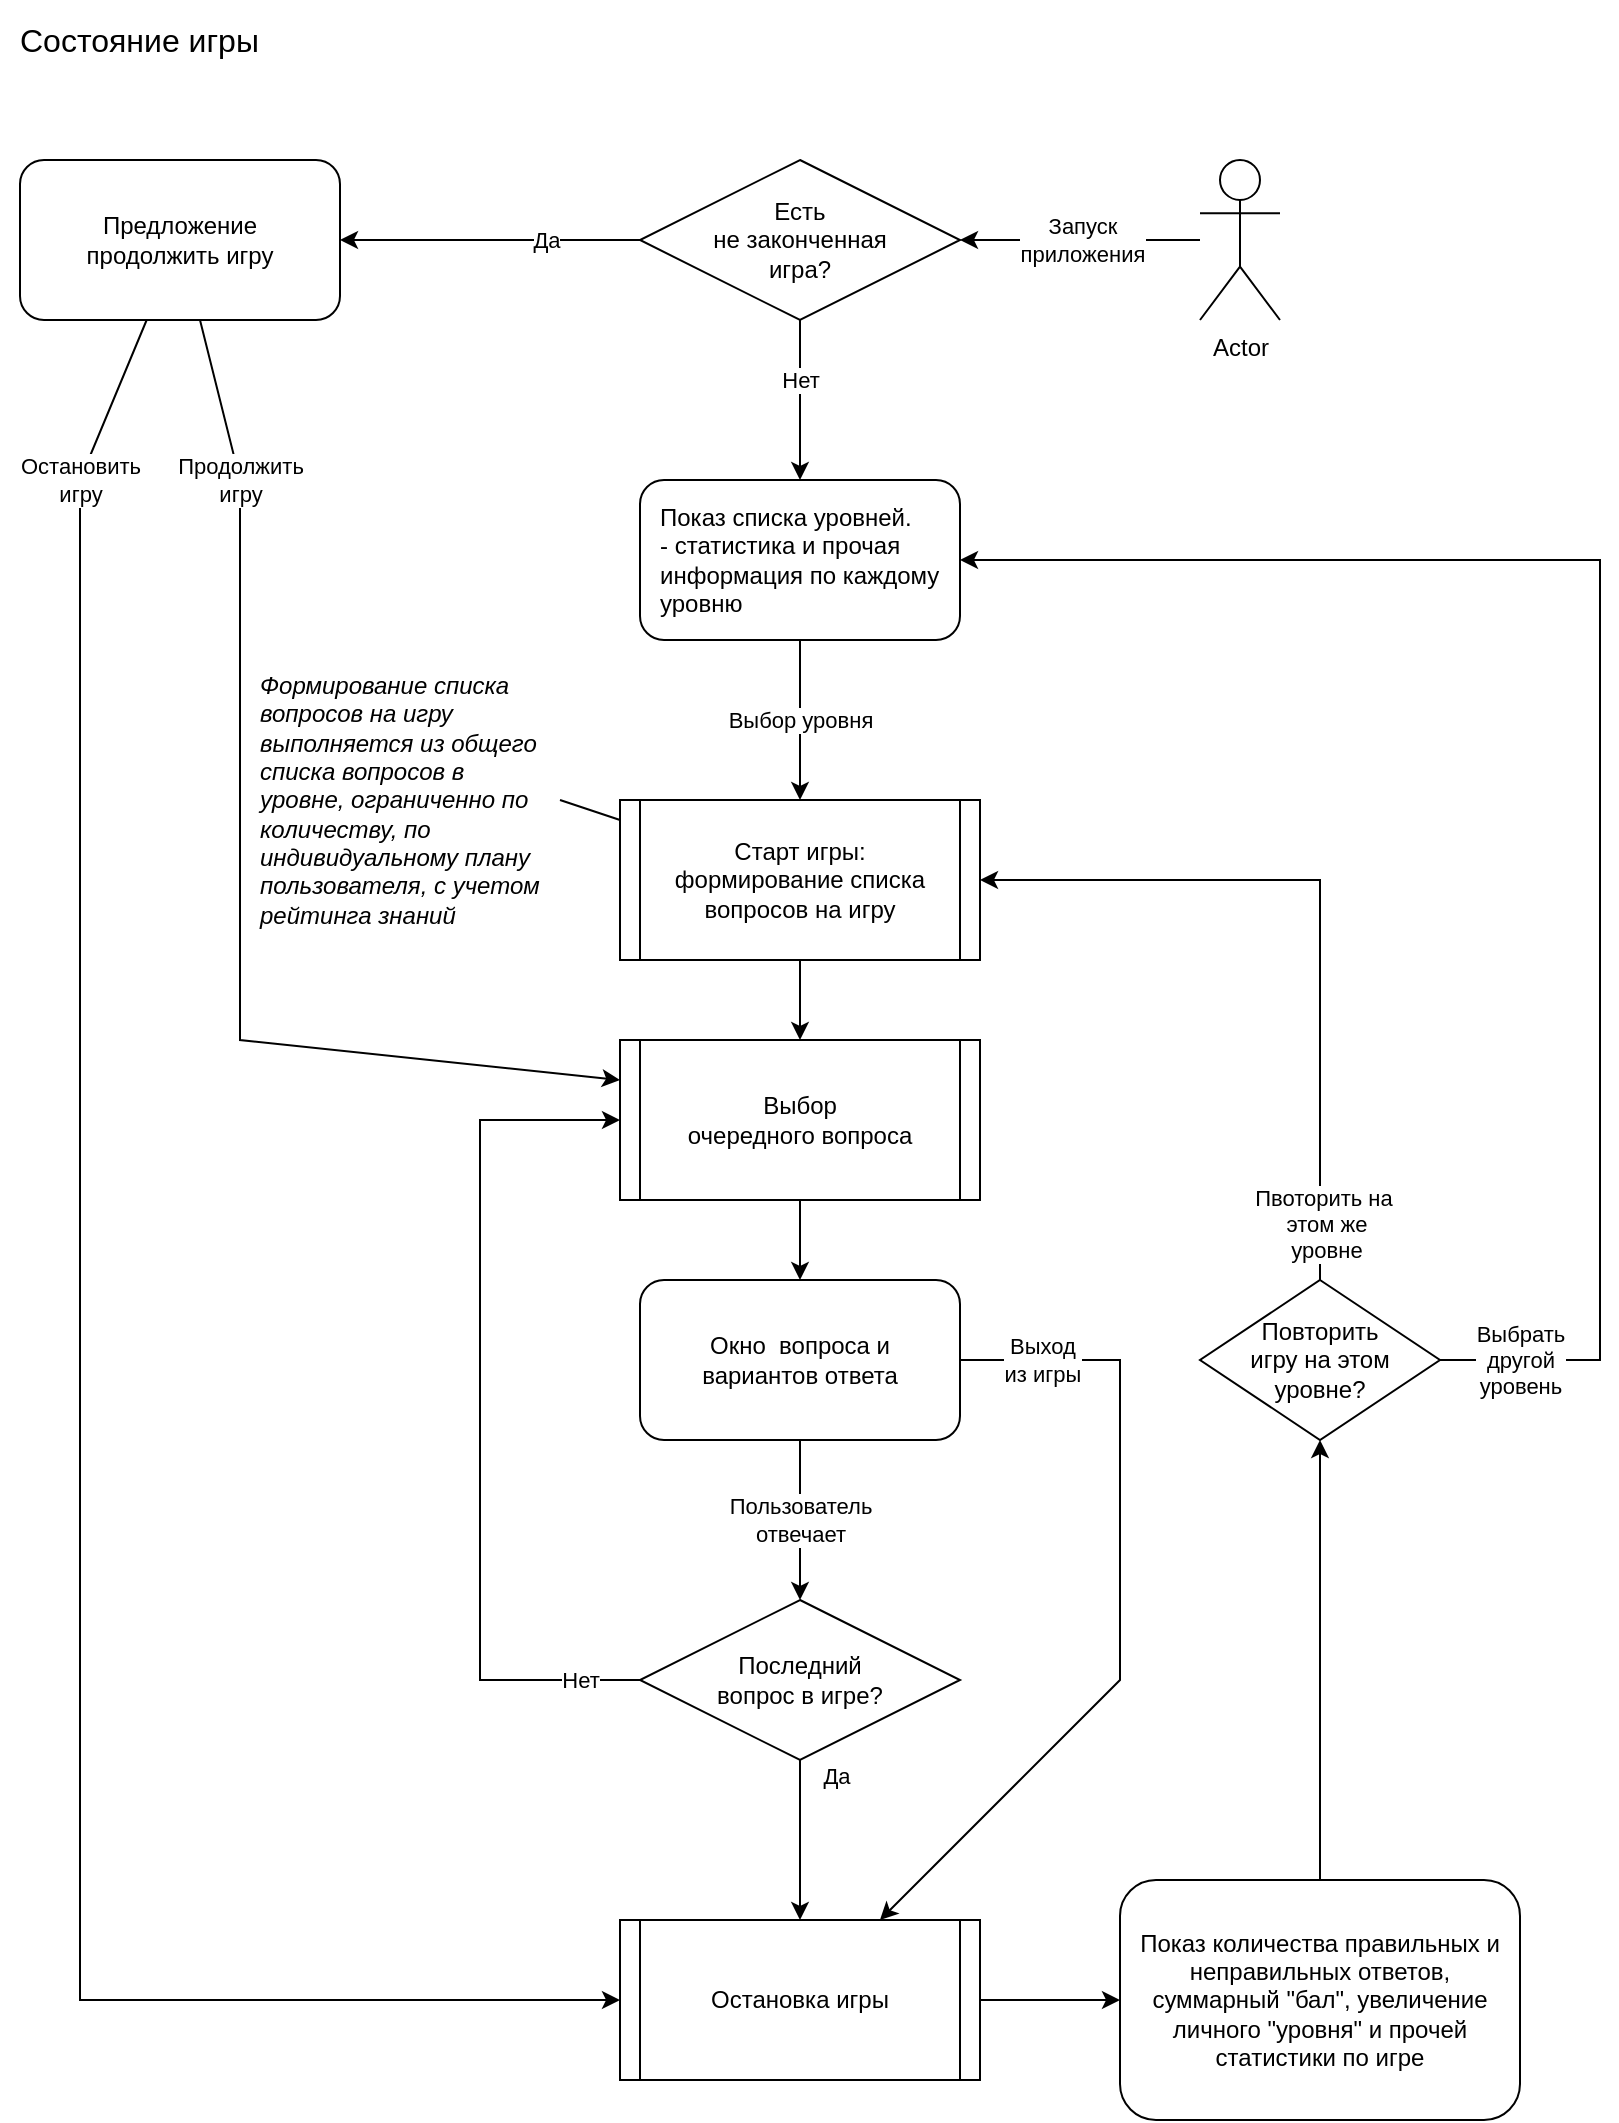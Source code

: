 <mxfile version="20.5.3" type="embed"><diagram id="C5RBs43oDa-KdzZeNtuy" name="Page-1"><mxGraphModel dx="1400" dy="1078" grid="1" gridSize="10" guides="1" tooltips="1" connect="1" arrows="1" fold="1" page="1" pageScale="1" pageWidth="827" pageHeight="1169" math="0" shadow="0"><root><mxCell id="WIyWlLk6GJQsqaUBKTNV-0"/><mxCell id="WIyWlLk6GJQsqaUBKTNV-1" parent="WIyWlLk6GJQsqaUBKTNV-0"/><mxCell id="WIyWlLk6GJQsqaUBKTNV-3" value="Окно&amp;nbsp; вопроса и вариантов ответа" style="rounded=1;whiteSpace=wrap;html=1;fontSize=12;glass=0;strokeWidth=1;shadow=0;spacing=10;" parent="WIyWlLk6GJQsqaUBKTNV-1" vertex="1"><mxGeometry x="320" y="640" width="160" height="80" as="geometry"/></mxCell><mxCell id="Wa4zjlMW-Ga0Yt3BIg9S-1" value="Состояние игры" style="text;html=1;strokeColor=none;fillColor=none;align=left;verticalAlign=middle;whiteSpace=wrap;rounded=0;fontSize=16;spacing=10;" parent="WIyWlLk6GJQsqaUBKTNV-1" vertex="1"><mxGeometry width="320" height="40" as="geometry"/></mxCell><mxCell id="Wa4zjlMW-Ga0Yt3BIg9S-23" value="Нет" style="endArrow=classic;html=1;rounded=0;" parent="WIyWlLk6GJQsqaUBKTNV-1" source="Wa4zjlMW-Ga0Yt3BIg9S-39" target="Wa4zjlMW-Ga0Yt3BIg9S-38" edge="1"><mxGeometry x="-0.25" relative="1" as="geometry"><mxPoint x="140" y="360" as="sourcePoint"/><mxPoint x="320" y="240" as="targetPoint"/><mxPoint as="offset"/></mxGeometry></mxCell><mxCell id="Wa4zjlMW-Ga0Yt3BIg9S-38" value="Показ списка уровней.&lt;br&gt;- статистика и прочая информация по каждому уровню" style="rounded=1;whiteSpace=wrap;html=1;align=left;spacing=10;" parent="WIyWlLk6GJQsqaUBKTNV-1" vertex="1"><mxGeometry x="320" y="240" width="160" height="80" as="geometry"/></mxCell><mxCell id="Wa4zjlMW-Ga0Yt3BIg9S-39" value="Есть&lt;br&gt;не законченная &lt;br&gt;игра?" style="rhombus;whiteSpace=wrap;html=1;" parent="WIyWlLk6GJQsqaUBKTNV-1" vertex="1"><mxGeometry x="320" y="80" width="160" height="80" as="geometry"/></mxCell><mxCell id="Wa4zjlMW-Ga0Yt3BIg9S-40" value="" style="html=1;rounded=0;strokeWidth=1;entryX=0.5;entryY=0;entryDx=0;entryDy=0;exitX=0.5;exitY=1;exitDx=0;exitDy=0;" parent="WIyWlLk6GJQsqaUBKTNV-1" source="Wa4zjlMW-Ga0Yt3BIg9S-60" target="Wa4zjlMW-Ga0Yt3BIg9S-62" edge="1"><mxGeometry width="100" relative="1" as="geometry"><mxPoint x="414.231" y="480" as="sourcePoint"/><mxPoint x="405" y="520" as="targetPoint"/></mxGeometry></mxCell><mxCell id="Wa4zjlMW-Ga0Yt3BIg9S-43" value="Последний &lt;br&gt;вопрос в игре?" style="strokeWidth=1;html=1;shape=mxgraph.flowchart.decision;whiteSpace=wrap;" parent="WIyWlLk6GJQsqaUBKTNV-1" vertex="1"><mxGeometry x="320" y="800" width="160" height="80" as="geometry"/></mxCell><mxCell id="Wa4zjlMW-Ga0Yt3BIg9S-45" value="Выбор уровня" style="html=1;rounded=0;strokeWidth=1;entryX=0.5;entryY=0;entryDx=0;entryDy=0;" parent="WIyWlLk6GJQsqaUBKTNV-1" source="Wa4zjlMW-Ga0Yt3BIg9S-38" target="Wa4zjlMW-Ga0Yt3BIg9S-60" edge="1"><mxGeometry width="100" relative="1" as="geometry"><mxPoint x="400" y="320" as="sourcePoint"/><mxPoint x="416.296" y="390" as="targetPoint"/></mxGeometry></mxCell><mxCell id="Wa4zjlMW-Ga0Yt3BIg9S-48" value="Пользователь &lt;br&gt;отвечает" style="endArrow=classic;html=1;rounded=0;exitX=0.5;exitY=1;exitDx=0;exitDy=0;" parent="WIyWlLk6GJQsqaUBKTNV-1" source="WIyWlLk6GJQsqaUBKTNV-3" target="Wa4zjlMW-Ga0Yt3BIg9S-43" edge="1"><mxGeometry width="50" height="50" relative="1" as="geometry"><mxPoint x="390" y="880" as="sourcePoint"/><mxPoint x="560" y="730" as="targetPoint"/><Array as="points"/></mxGeometry></mxCell><mxCell id="Wa4zjlMW-Ga0Yt3BIg9S-50" value="Выход&lt;br&gt;из игры" style="endArrow=classic;html=1;rounded=0;exitX=1;exitY=0.5;exitDx=0;exitDy=0;" parent="WIyWlLk6GJQsqaUBKTNV-1" source="WIyWlLk6GJQsqaUBKTNV-3" target="Wa4zjlMW-Ga0Yt3BIg9S-61" edge="1"><mxGeometry x="-0.8" width="50" height="50" relative="1" as="geometry"><mxPoint x="510" y="560" as="sourcePoint"/><mxPoint x="540" y="480" as="targetPoint"/><Array as="points"><mxPoint x="560" y="680"/><mxPoint x="560" y="840"/></Array><mxPoint as="offset"/></mxGeometry></mxCell><mxCell id="Wa4zjlMW-Ga0Yt3BIg9S-51" value="" style="endArrow=classic;html=1;rounded=0;" parent="WIyWlLk6GJQsqaUBKTNV-1" source="Wa4zjlMW-Ga0Yt3BIg9S-43" target="Wa4zjlMW-Ga0Yt3BIg9S-61" edge="1"><mxGeometry width="50" height="50" relative="1" as="geometry"><mxPoint x="430" y="730" as="sourcePoint"/><mxPoint x="590" y="930" as="targetPoint"/><Array as="points"/></mxGeometry></mxCell><mxCell id="Wa4zjlMW-Ga0Yt3BIg9S-54" value="Да" style="edgeLabel;html=1;align=center;verticalAlign=middle;resizable=0;points=[];" parent="Wa4zjlMW-Ga0Yt3BIg9S-51" vertex="1" connectable="0"><mxGeometry x="-0.759" y="-2" relative="1" as="geometry"><mxPoint x="20" y="-2" as="offset"/></mxGeometry></mxCell><mxCell id="Wa4zjlMW-Ga0Yt3BIg9S-55" value="Нет" style="endArrow=classic;html=1;rounded=0;exitX=0;exitY=0.5;exitDx=0;exitDy=0;exitPerimeter=0;entryX=0;entryY=0.5;entryDx=0;entryDy=0;" parent="WIyWlLk6GJQsqaUBKTNV-1" source="Wa4zjlMW-Ga0Yt3BIg9S-43" target="Wa4zjlMW-Ga0Yt3BIg9S-62" edge="1"><mxGeometry x="-0.861" width="50" height="50" relative="1" as="geometry"><mxPoint x="450" y="1060" as="sourcePoint"/><mxPoint x="500" y="1010" as="targetPoint"/><Array as="points"><mxPoint x="240" y="840"/><mxPoint x="240" y="560"/></Array><mxPoint as="offset"/></mxGeometry></mxCell><mxCell id="Wa4zjlMW-Ga0Yt3BIg9S-60" value="Старт игры:&lt;br&gt;формирование списка вопросов на игру" style="shape=process;whiteSpace=wrap;html=1;backgroundOutline=1;size=0.056;" parent="WIyWlLk6GJQsqaUBKTNV-1" vertex="1"><mxGeometry x="310" y="400" width="180" height="80" as="geometry"/></mxCell><mxCell id="Wa4zjlMW-Ga0Yt3BIg9S-61" value="Остановка игры" style="shape=process;whiteSpace=wrap;html=1;backgroundOutline=1;size=0.056;" parent="WIyWlLk6GJQsqaUBKTNV-1" vertex="1"><mxGeometry x="310" y="960" width="180" height="80" as="geometry"/></mxCell><mxCell id="Wa4zjlMW-Ga0Yt3BIg9S-63" style="edgeStyle=orthogonalEdgeStyle;rounded=0;orthogonalLoop=1;jettySize=auto;html=1;exitX=0.5;exitY=1;exitDx=0;exitDy=0;entryX=0.5;entryY=0;entryDx=0;entryDy=0;" parent="WIyWlLk6GJQsqaUBKTNV-1" source="Wa4zjlMW-Ga0Yt3BIg9S-62" target="WIyWlLk6GJQsqaUBKTNV-3" edge="1"><mxGeometry relative="1" as="geometry"/></mxCell><mxCell id="Wa4zjlMW-Ga0Yt3BIg9S-62" value="Выбор &lt;br&gt;очередного вопроса" style="shape=process;whiteSpace=wrap;html=1;backgroundOutline=1;size=0.056;" parent="WIyWlLk6GJQsqaUBKTNV-1" vertex="1"><mxGeometry x="310" y="520" width="180" height="80" as="geometry"/></mxCell><mxCell id="Wa4zjlMW-Ga0Yt3BIg9S-64" value="Запуск &lt;br&gt;приложения" style="endArrow=classic;html=1;rounded=0;" parent="WIyWlLk6GJQsqaUBKTNV-1" source="Wa4zjlMW-Ga0Yt3BIg9S-65" target="Wa4zjlMW-Ga0Yt3BIg9S-39" edge="1"><mxGeometry x="-0.005" width="50" height="50" relative="1" as="geometry"><mxPoint x="170" y="60" as="sourcePoint"/><mxPoint x="240" y="120" as="targetPoint"/><mxPoint as="offset"/></mxGeometry></mxCell><mxCell id="Wa4zjlMW-Ga0Yt3BIg9S-65" value="Actor" style="shape=umlActor;verticalLabelPosition=bottom;verticalAlign=top;html=1;outlineConnect=0;" parent="WIyWlLk6GJQsqaUBKTNV-1" vertex="1"><mxGeometry x="600" y="80" width="40" height="80" as="geometry"/></mxCell><mxCell id="Wa4zjlMW-Ga0Yt3BIg9S-67" value="" style="endArrow=none;html=1;rounded=0;entryX=1;entryY=0.5;entryDx=0;entryDy=0;" parent="WIyWlLk6GJQsqaUBKTNV-1" source="Wa4zjlMW-Ga0Yt3BIg9S-60" target="Wa4zjlMW-Ga0Yt3BIg9S-68" edge="1"><mxGeometry width="50" height="50" relative="1" as="geometry"><mxPoint x="750" y="410" as="sourcePoint"/><mxPoint x="280" y="416" as="targetPoint"/></mxGeometry></mxCell><mxCell id="Wa4zjlMW-Ga0Yt3BIg9S-68" value="Формирование списка вопросов на игру&amp;nbsp;&amp;nbsp;&lt;br&gt;выполняется из общего списка вопросов в уровне, ограниченно по количеству, по индивидуальному плану пользователя, с учетом рейтинга знаний" style="text;html=1;strokeColor=none;fillColor=none;align=left;verticalAlign=middle;whiteSpace=wrap;rounded=0;spacing=10;fontStyle=2" parent="WIyWlLk6GJQsqaUBKTNV-1" vertex="1"><mxGeometry x="120" y="300" width="160" height="200" as="geometry"/></mxCell><mxCell id="Wa4zjlMW-Ga0Yt3BIg9S-69" value="Да" style="endArrow=classic;html=1;rounded=0;" parent="WIyWlLk6GJQsqaUBKTNV-1" source="Wa4zjlMW-Ga0Yt3BIg9S-39" target="Wa4zjlMW-Ga0Yt3BIg9S-70" edge="1"><mxGeometry x="-0.375" width="50" height="50" relative="1" as="geometry"><mxPoint x="490" y="120" as="sourcePoint"/><mxPoint x="540" y="70" as="targetPoint"/><mxPoint as="offset"/></mxGeometry></mxCell><mxCell id="Wa4zjlMW-Ga0Yt3BIg9S-70" value="Предложение&lt;br&gt;продолжить игру" style="rounded=1;whiteSpace=wrap;html=1;" parent="WIyWlLk6GJQsqaUBKTNV-1" vertex="1"><mxGeometry x="10" y="80" width="160" height="80" as="geometry"/></mxCell><mxCell id="Wa4zjlMW-Ga0Yt3BIg9S-71" value="Продолжить &lt;br&gt;игру" style="endArrow=classic;html=1;rounded=0;entryX=0;entryY=0.25;entryDx=0;entryDy=0;" parent="WIyWlLk6GJQsqaUBKTNV-1" source="Wa4zjlMW-Ga0Yt3BIg9S-70" target="Wa4zjlMW-Ga0Yt3BIg9S-62" edge="1"><mxGeometry x="-0.702" width="50" height="50" relative="1" as="geometry"><mxPoint x="640" y="160" as="sourcePoint"/><mxPoint x="700" y="160" as="targetPoint"/><Array as="points"><mxPoint x="120" y="240"/><mxPoint x="120" y="520"/></Array><mxPoint as="offset"/></mxGeometry></mxCell><mxCell id="Wa4zjlMW-Ga0Yt3BIg9S-72" value="Остановить&lt;br&gt;игру" style="endArrow=classic;html=1;rounded=0;" parent="WIyWlLk6GJQsqaUBKTNV-1" source="Wa4zjlMW-Ga0Yt3BIg9S-70" target="Wa4zjlMW-Ga0Yt3BIg9S-61" edge="1"><mxGeometry x="-0.845" width="50" height="50" relative="1" as="geometry"><mxPoint x="650" y="200" as="sourcePoint"/><mxPoint x="740" y="330" as="targetPoint"/><Array as="points"><mxPoint x="40" y="240"/><mxPoint x="40" y="1000"/></Array><mxPoint as="offset"/></mxGeometry></mxCell><mxCell id="0" value="Показ количества правильных и неправильных ответов, суммарный &quot;бал&quot;, увеличение личного &quot;уровня&quot; и прочей статистики по игре" style="rounded=1;whiteSpace=wrap;html=1;spacing=10;" vertex="1" parent="WIyWlLk6GJQsqaUBKTNV-1"><mxGeometry x="560" y="940" width="200" height="120" as="geometry"/></mxCell><mxCell id="1" value="Повторить&lt;br&gt;игру на этом уровне?" style="rhombus;whiteSpace=wrap;html=1;" vertex="1" parent="WIyWlLk6GJQsqaUBKTNV-1"><mxGeometry x="600" y="640" width="120" height="80" as="geometry"/></mxCell><mxCell id="2" value="" style="endArrow=classic;html=1;rounded=0;" edge="1" parent="WIyWlLk6GJQsqaUBKTNV-1" source="0" target="1"><mxGeometry width="50" height="50" relative="1" as="geometry"><mxPoint x="690" y="840" as="sourcePoint"/><mxPoint x="740" y="790" as="targetPoint"/></mxGeometry></mxCell><mxCell id="3" value="Выбрать&lt;br&gt;другой&lt;br&gt;уровень" style="endArrow=classic;html=1;rounded=0;exitX=1;exitY=0.5;exitDx=0;exitDy=0;entryX=1;entryY=0.5;entryDx=0;entryDy=0;" edge="1" parent="WIyWlLk6GJQsqaUBKTNV-1" source="1" target="Wa4zjlMW-Ga0Yt3BIg9S-38"><mxGeometry x="-0.9" width="50" height="50" relative="1" as="geometry"><mxPoint x="950" y="580" as="sourcePoint"/><mxPoint x="1090" y="530" as="targetPoint"/><Array as="points"><mxPoint x="800" y="680"/><mxPoint x="800" y="280"/></Array><mxPoint as="offset"/></mxGeometry></mxCell><mxCell id="4" value="Пвоторить на&amp;nbsp;&lt;br&gt;этом же&lt;br&gt;уровне" style="endArrow=classic;html=1;rounded=0;exitX=0.5;exitY=0;exitDx=0;exitDy=0;entryX=1;entryY=0.5;entryDx=0;entryDy=0;" edge="1" parent="WIyWlLk6GJQsqaUBKTNV-1" source="1" target="Wa4zjlMW-Ga0Yt3BIg9S-60"><mxGeometry x="-0.85" y="-3" width="50" height="50" relative="1" as="geometry"><mxPoint x="900" y="410" as="sourcePoint"/><mxPoint x="1090" y="390" as="targetPoint"/><Array as="points"><mxPoint x="660" y="440"/></Array><mxPoint as="offset"/></mxGeometry></mxCell><mxCell id="5" value="" style="endArrow=classic;html=1;rounded=0;" edge="1" parent="WIyWlLk6GJQsqaUBKTNV-1" source="Wa4zjlMW-Ga0Yt3BIg9S-61" target="0"><mxGeometry width="50" height="50" relative="1" as="geometry"><mxPoint x="710" y="600" as="sourcePoint"/><mxPoint x="760" y="550" as="targetPoint"/></mxGeometry></mxCell></root></mxGraphModel></diagram></mxfile>